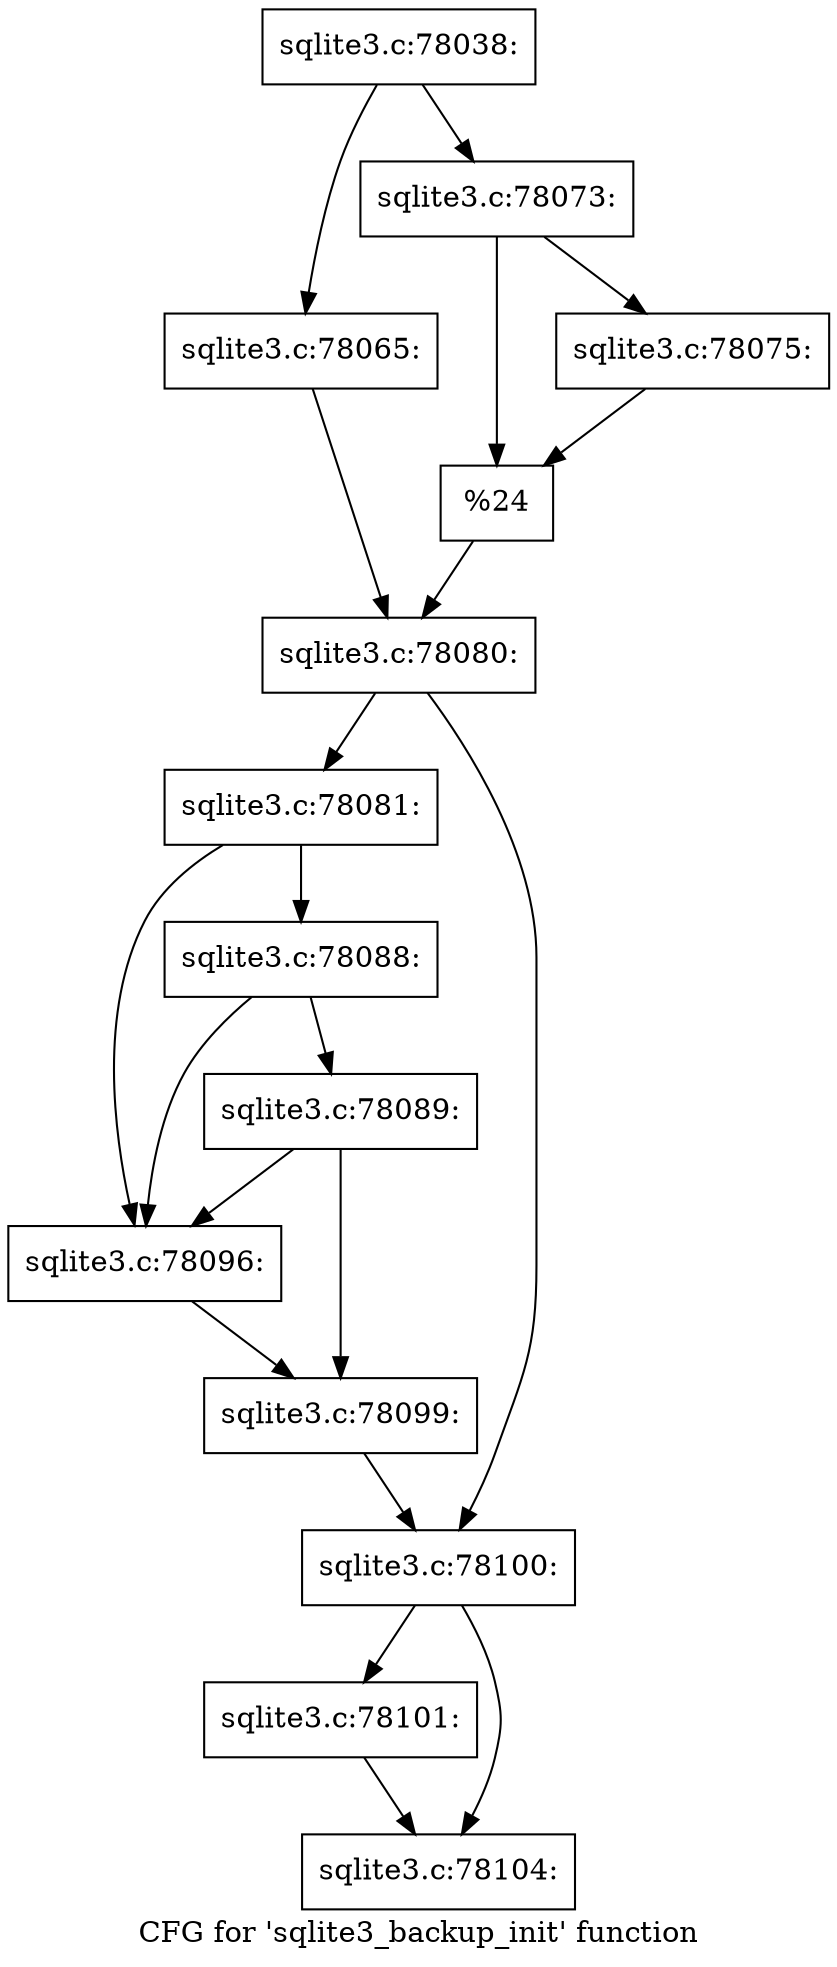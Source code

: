 digraph "CFG for 'sqlite3_backup_init' function" {
	label="CFG for 'sqlite3_backup_init' function";

	Node0x55c0f5aeaa50 [shape=record,label="{sqlite3.c:78038:}"];
	Node0x55c0f5aeaa50 -> Node0x55c0f5aec380;
	Node0x55c0f5aeaa50 -> Node0x55c0f5aec420;
	Node0x55c0f5aec380 [shape=record,label="{sqlite3.c:78065:}"];
	Node0x55c0f5aec380 -> Node0x55c0f5aec3d0;
	Node0x55c0f5aec420 [shape=record,label="{sqlite3.c:78073:}"];
	Node0x55c0f5aec420 -> Node0x55c0f5afd350;
	Node0x55c0f5aec420 -> Node0x55c0f536c540;
	Node0x55c0f536c540 [shape=record,label="{sqlite3.c:78075:}"];
	Node0x55c0f536c540 -> Node0x55c0f5afd350;
	Node0x55c0f5afd350 [shape=record,label="{%24}"];
	Node0x55c0f5afd350 -> Node0x55c0f5aec3d0;
	Node0x55c0f5aec3d0 [shape=record,label="{sqlite3.c:78080:}"];
	Node0x55c0f5aec3d0 -> Node0x55c0f538bc10;
	Node0x55c0f5aec3d0 -> Node0x55c0f5afe070;
	Node0x55c0f538bc10 [shape=record,label="{sqlite3.c:78081:}"];
	Node0x55c0f538bc10 -> Node0x55c0f5ae97b0;
	Node0x55c0f538bc10 -> Node0x55c0f5affa30;
	Node0x55c0f5affa30 [shape=record,label="{sqlite3.c:78088:}"];
	Node0x55c0f5affa30 -> Node0x55c0f5ae97b0;
	Node0x55c0f5affa30 -> Node0x55c0f5aff9b0;
	Node0x55c0f5aff9b0 [shape=record,label="{sqlite3.c:78089:}"];
	Node0x55c0f5aff9b0 -> Node0x55c0f5ae97b0;
	Node0x55c0f5aff9b0 -> Node0x55c0f5afe940;
	Node0x55c0f5ae97b0 [shape=record,label="{sqlite3.c:78096:}"];
	Node0x55c0f5ae97b0 -> Node0x55c0f5afe940;
	Node0x55c0f5afe940 [shape=record,label="{sqlite3.c:78099:}"];
	Node0x55c0f5afe940 -> Node0x55c0f5afe070;
	Node0x55c0f5afe070 [shape=record,label="{sqlite3.c:78100:}"];
	Node0x55c0f5afe070 -> Node0x55c0f5aea460;
	Node0x55c0f5afe070 -> Node0x55c0f5b00970;
	Node0x55c0f5aea460 [shape=record,label="{sqlite3.c:78101:}"];
	Node0x55c0f5aea460 -> Node0x55c0f5b00970;
	Node0x55c0f5b00970 [shape=record,label="{sqlite3.c:78104:}"];
}
